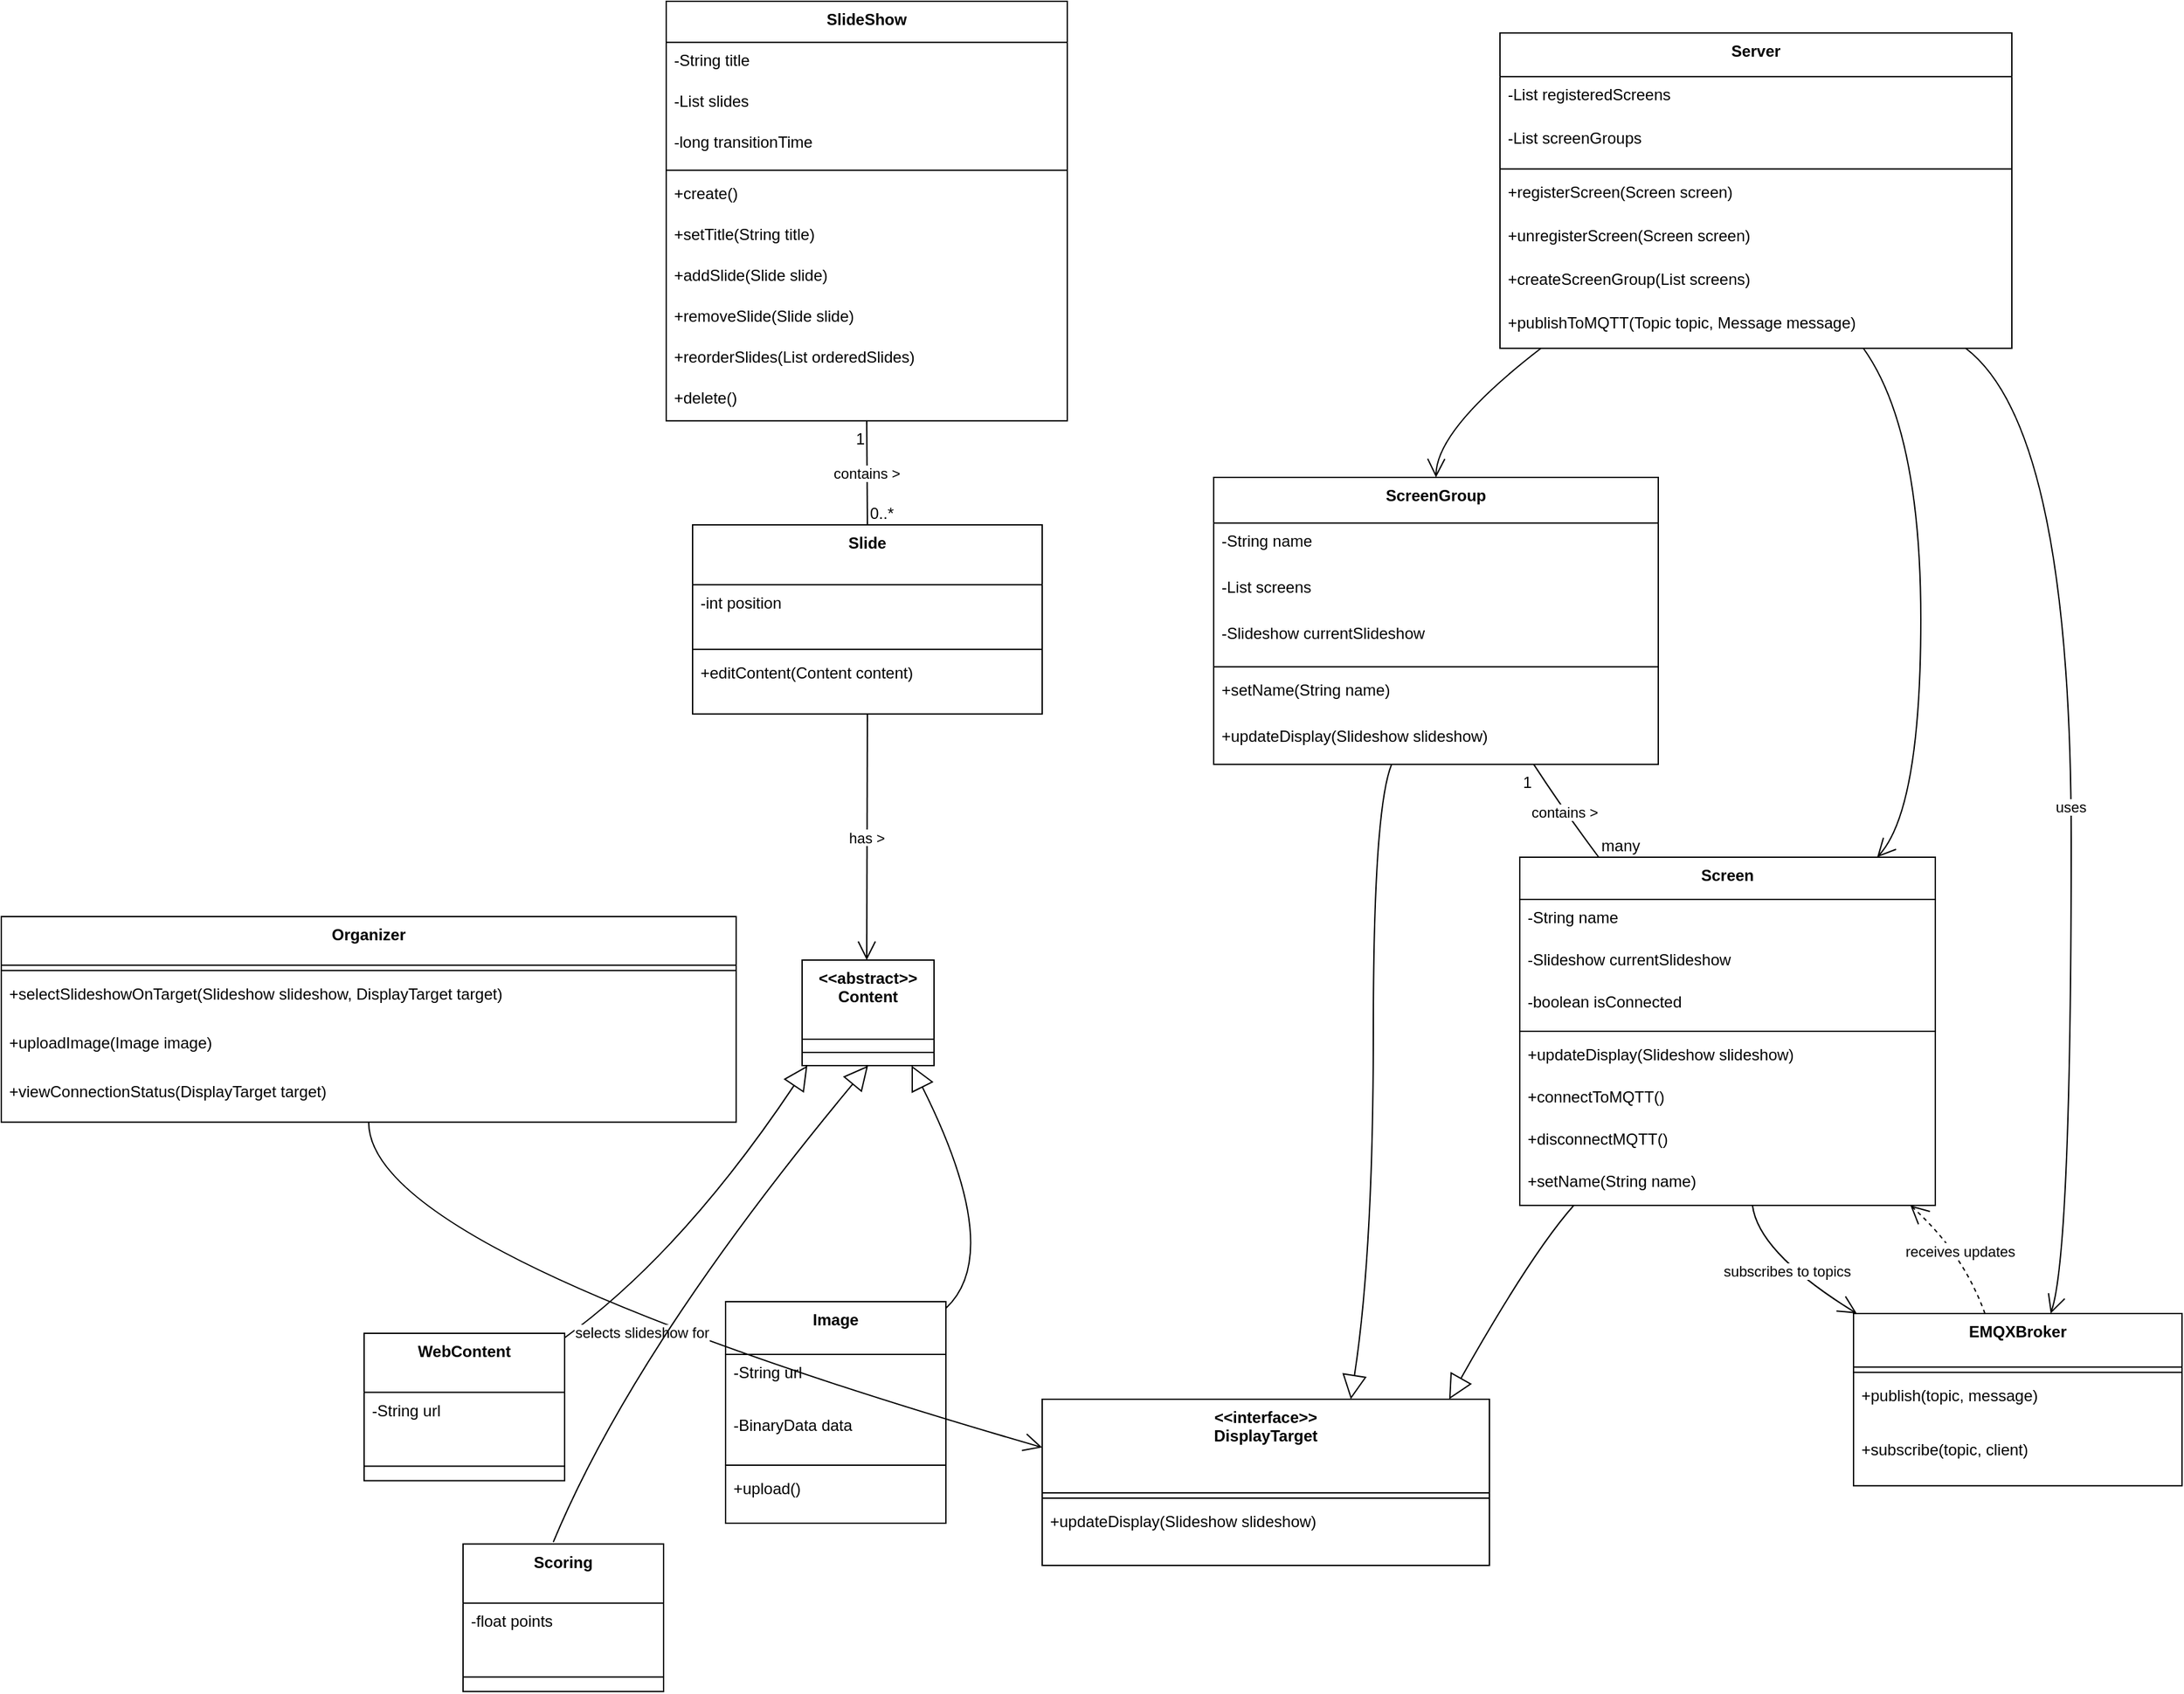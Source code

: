 <mxfile>
    <diagram name="Page-1" id="15hbr31VXypx7cOy8-67">
        <mxGraphModel dx="689" dy="897" grid="1" gridSize="10" guides="1" tooltips="1" connect="1" arrows="1" fold="1" page="1" pageScale="1" pageWidth="827" pageHeight="1169" math="0" shadow="0">
            <root>
                <mxCell id="0"/>
                <mxCell id="1" parent="0"/>
                <mxCell id="sfrHxqZx3CmKiHPUCH6u-130" value="Organizer" style="swimlane;fontStyle=1;align=center;verticalAlign=top;childLayout=stackLayout;horizontal=1;startSize=36.889;horizontalStack=0;resizeParent=1;resizeParentMax=0;resizeLast=0;collapsible=0;marginBottom=0;" parent="1" vertex="1">
                    <mxGeometry x="20" y="1854" width="557" height="155.889" as="geometry"/>
                </mxCell>
                <mxCell id="sfrHxqZx3CmKiHPUCH6u-131" style="line;strokeWidth=1;fillColor=none;align=left;verticalAlign=middle;spacingTop=-1;spacingLeft=3;spacingRight=3;rotatable=0;labelPosition=right;points=[];portConstraint=eastwest;strokeColor=inherit;" parent="sfrHxqZx3CmKiHPUCH6u-130" vertex="1">
                    <mxGeometry y="36.889" width="557" height="8" as="geometry"/>
                </mxCell>
                <mxCell id="sfrHxqZx3CmKiHPUCH6u-132" value="+selectSlideshowOnTarget(Slideshow slideshow, DisplayTarget target)" style="text;strokeColor=none;fillColor=none;align=left;verticalAlign=top;spacingLeft=4;spacingRight=4;overflow=hidden;rotatable=0;points=[[0,0.5],[1,0.5]];portConstraint=eastwest;" parent="sfrHxqZx3CmKiHPUCH6u-130" vertex="1">
                    <mxGeometry y="44.889" width="557" height="37" as="geometry"/>
                </mxCell>
                <mxCell id="sfrHxqZx3CmKiHPUCH6u-133" value="+uploadImage(Image image)" style="text;strokeColor=none;fillColor=none;align=left;verticalAlign=top;spacingLeft=4;spacingRight=4;overflow=hidden;rotatable=0;points=[[0,0.5],[1,0.5]];portConstraint=eastwest;" parent="sfrHxqZx3CmKiHPUCH6u-130" vertex="1">
                    <mxGeometry y="81.889" width="557" height="37" as="geometry"/>
                </mxCell>
                <mxCell id="sfrHxqZx3CmKiHPUCH6u-134" value="+viewConnectionStatus(DisplayTarget target)" style="text;strokeColor=none;fillColor=none;align=left;verticalAlign=top;spacingLeft=4;spacingRight=4;overflow=hidden;rotatable=0;points=[[0,0.5],[1,0.5]];portConstraint=eastwest;" parent="sfrHxqZx3CmKiHPUCH6u-130" vertex="1">
                    <mxGeometry y="118.889" width="557" height="37" as="geometry"/>
                </mxCell>
                <mxCell id="sfrHxqZx3CmKiHPUCH6u-135" value="SlideShow" style="swimlane;fontStyle=1;align=center;verticalAlign=top;childLayout=stackLayout;horizontal=1;startSize=31.111;horizontalStack=0;resizeParent=1;resizeParentMax=0;resizeLast=0;collapsible=0;marginBottom=0;" parent="1" vertex="1">
                    <mxGeometry x="524" y="1160" width="304" height="318.111" as="geometry"/>
                </mxCell>
                <mxCell id="sfrHxqZx3CmKiHPUCH6u-136" value="-String title" style="text;strokeColor=none;fillColor=none;align=left;verticalAlign=top;spacingLeft=4;spacingRight=4;overflow=hidden;rotatable=0;points=[[0,0.5],[1,0.5]];portConstraint=eastwest;" parent="sfrHxqZx3CmKiHPUCH6u-135" vertex="1">
                    <mxGeometry y="31.111" width="304" height="31" as="geometry"/>
                </mxCell>
                <mxCell id="sfrHxqZx3CmKiHPUCH6u-137" value="-List slides&#xa;&#xa;" style="text;strokeColor=none;fillColor=none;align=left;verticalAlign=top;spacingLeft=4;spacingRight=4;overflow=hidden;rotatable=0;points=[[0,0.5],[1,0.5]];portConstraint=eastwest;" parent="sfrHxqZx3CmKiHPUCH6u-135" vertex="1">
                    <mxGeometry y="62.111" width="304" height="31" as="geometry"/>
                </mxCell>
                <mxCell id="9" value="-long transitionTime" style="text;strokeColor=none;fillColor=none;align=left;verticalAlign=top;spacingLeft=4;spacingRight=4;overflow=hidden;rotatable=0;points=[[0,0.5],[1,0.5]];portConstraint=eastwest;" vertex="1" parent="sfrHxqZx3CmKiHPUCH6u-135">
                    <mxGeometry y="93.111" width="304" height="31" as="geometry"/>
                </mxCell>
                <mxCell id="sfrHxqZx3CmKiHPUCH6u-138" style="line;strokeWidth=1;fillColor=none;align=left;verticalAlign=middle;spacingTop=-1;spacingLeft=3;spacingRight=3;rotatable=0;labelPosition=right;points=[];portConstraint=eastwest;strokeColor=inherit;" parent="sfrHxqZx3CmKiHPUCH6u-135" vertex="1">
                    <mxGeometry y="124.111" width="304" height="8" as="geometry"/>
                </mxCell>
                <mxCell id="sfrHxqZx3CmKiHPUCH6u-139" value="+create()" style="text;strokeColor=none;fillColor=none;align=left;verticalAlign=top;spacingLeft=4;spacingRight=4;overflow=hidden;rotatable=0;points=[[0,0.5],[1,0.5]];portConstraint=eastwest;" parent="sfrHxqZx3CmKiHPUCH6u-135" vertex="1">
                    <mxGeometry y="132.111" width="304" height="31" as="geometry"/>
                </mxCell>
                <mxCell id="sfrHxqZx3CmKiHPUCH6u-140" value="+setTitle(String title)" style="text;strokeColor=none;fillColor=none;align=left;verticalAlign=top;spacingLeft=4;spacingRight=4;overflow=hidden;rotatable=0;points=[[0,0.5],[1,0.5]];portConstraint=eastwest;" parent="sfrHxqZx3CmKiHPUCH6u-135" vertex="1">
                    <mxGeometry y="163.111" width="304" height="31" as="geometry"/>
                </mxCell>
                <mxCell id="sfrHxqZx3CmKiHPUCH6u-141" value="+addSlide(Slide slide)" style="text;strokeColor=none;fillColor=none;align=left;verticalAlign=top;spacingLeft=4;spacingRight=4;overflow=hidden;rotatable=0;points=[[0,0.5],[1,0.5]];portConstraint=eastwest;" parent="sfrHxqZx3CmKiHPUCH6u-135" vertex="1">
                    <mxGeometry y="194.111" width="304" height="31" as="geometry"/>
                </mxCell>
                <mxCell id="sfrHxqZx3CmKiHPUCH6u-142" value="+removeSlide(Slide slide)" style="text;strokeColor=none;fillColor=none;align=left;verticalAlign=top;spacingLeft=4;spacingRight=4;overflow=hidden;rotatable=0;points=[[0,0.5],[1,0.5]];portConstraint=eastwest;" parent="sfrHxqZx3CmKiHPUCH6u-135" vertex="1">
                    <mxGeometry y="225.111" width="304" height="31" as="geometry"/>
                </mxCell>
                <mxCell id="sfrHxqZx3CmKiHPUCH6u-143" value="+reorderSlides(List orderedSlides)" style="text;strokeColor=none;fillColor=none;align=left;verticalAlign=top;spacingLeft=4;spacingRight=4;overflow=hidden;rotatable=0;points=[[0,0.5],[1,0.5]];portConstraint=eastwest;" parent="sfrHxqZx3CmKiHPUCH6u-135" vertex="1">
                    <mxGeometry y="256.111" width="304" height="31" as="geometry"/>
                </mxCell>
                <mxCell id="sfrHxqZx3CmKiHPUCH6u-144" value="+delete()" style="text;strokeColor=none;fillColor=none;align=left;verticalAlign=top;spacingLeft=4;spacingRight=4;overflow=hidden;rotatable=0;points=[[0,0.5],[1,0.5]];portConstraint=eastwest;" parent="sfrHxqZx3CmKiHPUCH6u-135" vertex="1">
                    <mxGeometry y="287.111" width="304" height="31" as="geometry"/>
                </mxCell>
                <mxCell id="sfrHxqZx3CmKiHPUCH6u-145" value="Slide" style="swimlane;fontStyle=1;align=center;verticalAlign=top;childLayout=stackLayout;horizontal=1;startSize=45.333;horizontalStack=0;resizeParent=1;resizeParentMax=0;resizeLast=0;collapsible=0;marginBottom=0;" parent="1" vertex="1">
                    <mxGeometry x="544" y="1557" width="265" height="143.333" as="geometry"/>
                </mxCell>
                <mxCell id="sfrHxqZx3CmKiHPUCH6u-146" value="-int position" style="text;strokeColor=none;fillColor=none;align=left;verticalAlign=top;spacingLeft=4;spacingRight=4;overflow=hidden;rotatable=0;points=[[0,0.5],[1,0.5]];portConstraint=eastwest;" parent="sfrHxqZx3CmKiHPUCH6u-145" vertex="1">
                    <mxGeometry y="45.333" width="265" height="45" as="geometry"/>
                </mxCell>
                <mxCell id="sfrHxqZx3CmKiHPUCH6u-147" style="line;strokeWidth=1;fillColor=none;align=left;verticalAlign=middle;spacingTop=-1;spacingLeft=3;spacingRight=3;rotatable=0;labelPosition=right;points=[];portConstraint=eastwest;strokeColor=inherit;" parent="sfrHxqZx3CmKiHPUCH6u-145" vertex="1">
                    <mxGeometry y="90.333" width="265" height="8" as="geometry"/>
                </mxCell>
                <mxCell id="sfrHxqZx3CmKiHPUCH6u-148" value="+editContent(Content content)" style="text;strokeColor=none;fillColor=none;align=left;verticalAlign=top;spacingLeft=4;spacingRight=4;overflow=hidden;rotatable=0;points=[[0,0.5],[1,0.5]];portConstraint=eastwest;" parent="sfrHxqZx3CmKiHPUCH6u-145" vertex="1">
                    <mxGeometry y="98.333" width="265" height="45" as="geometry"/>
                </mxCell>
                <mxCell id="sfrHxqZx3CmKiHPUCH6u-149" value="&lt;&lt;abstract&gt;&gt;&#xa;Content" style="swimlane;fontStyle=1;align=center;verticalAlign=top;childLayout=stackLayout;horizontal=1;startSize=60;horizontalStack=0;resizeParent=1;resizeParentMax=0;resizeLast=0;collapsible=0;marginBottom=0;" parent="1" vertex="1">
                    <mxGeometry x="627" y="1887" width="100" height="80" as="geometry"/>
                </mxCell>
                <mxCell id="sfrHxqZx3CmKiHPUCH6u-150" style="line;strokeWidth=1;fillColor=none;align=left;verticalAlign=middle;spacingTop=-1;spacingLeft=3;spacingRight=3;rotatable=0;labelPosition=right;points=[];portConstraint=eastwest;strokeColor=inherit;" parent="sfrHxqZx3CmKiHPUCH6u-149" vertex="1">
                    <mxGeometry y="60" width="100" height="20" as="geometry"/>
                </mxCell>
                <mxCell id="sfrHxqZx3CmKiHPUCH6u-151" value="WebContent" style="swimlane;fontStyle=1;align=center;verticalAlign=top;childLayout=stackLayout;horizontal=1;startSize=44.8;horizontalStack=0;resizeParent=1;resizeParentMax=0;resizeLast=0;collapsible=0;marginBottom=0;" parent="1" vertex="1">
                    <mxGeometry x="295" y="2170" width="152" height="111.8" as="geometry"/>
                </mxCell>
                <mxCell id="sfrHxqZx3CmKiHPUCH6u-152" value="-String url" style="text;strokeColor=none;fillColor=none;align=left;verticalAlign=top;spacingLeft=4;spacingRight=4;overflow=hidden;rotatable=0;points=[[0,0.5],[1,0.5]];portConstraint=eastwest;" parent="sfrHxqZx3CmKiHPUCH6u-151" vertex="1">
                    <mxGeometry y="44.8" width="152" height="45" as="geometry"/>
                </mxCell>
                <mxCell id="sfrHxqZx3CmKiHPUCH6u-153" style="line;strokeWidth=1;fillColor=none;align=left;verticalAlign=middle;spacingTop=-1;spacingLeft=3;spacingRight=3;rotatable=0;labelPosition=right;points=[];portConstraint=eastwest;strokeColor=inherit;" parent="sfrHxqZx3CmKiHPUCH6u-151" vertex="1">
                    <mxGeometry y="89.8" width="152" height="22" as="geometry"/>
                </mxCell>
                <mxCell id="sfrHxqZx3CmKiHPUCH6u-154" value="Image" style="swimlane;fontStyle=1;align=center;verticalAlign=top;childLayout=stackLayout;horizontal=1;startSize=40;horizontalStack=0;resizeParent=1;resizeParentMax=0;resizeLast=0;collapsible=0;marginBottom=0;" parent="1" vertex="1">
                    <mxGeometry x="569" y="2146" width="167" height="168" as="geometry"/>
                </mxCell>
                <mxCell id="sfrHxqZx3CmKiHPUCH6u-155" value="-String url" style="text;strokeColor=none;fillColor=none;align=left;verticalAlign=top;spacingLeft=4;spacingRight=4;overflow=hidden;rotatable=0;points=[[0,0.5],[1,0.5]];portConstraint=eastwest;" parent="sfrHxqZx3CmKiHPUCH6u-154" vertex="1">
                    <mxGeometry y="40" width="167" height="40" as="geometry"/>
                </mxCell>
                <mxCell id="sfrHxqZx3CmKiHPUCH6u-156" value="-BinaryData data" style="text;strokeColor=none;fillColor=none;align=left;verticalAlign=top;spacingLeft=4;spacingRight=4;overflow=hidden;rotatable=0;points=[[0,0.5],[1,0.5]];portConstraint=eastwest;" parent="sfrHxqZx3CmKiHPUCH6u-154" vertex="1">
                    <mxGeometry y="80" width="167" height="40" as="geometry"/>
                </mxCell>
                <mxCell id="sfrHxqZx3CmKiHPUCH6u-157" style="line;strokeWidth=1;fillColor=none;align=left;verticalAlign=middle;spacingTop=-1;spacingLeft=3;spacingRight=3;rotatable=0;labelPosition=right;points=[];portConstraint=eastwest;strokeColor=inherit;" parent="sfrHxqZx3CmKiHPUCH6u-154" vertex="1">
                    <mxGeometry y="120" width="167" height="8" as="geometry"/>
                </mxCell>
                <mxCell id="sfrHxqZx3CmKiHPUCH6u-158" value="+upload()" style="text;strokeColor=none;fillColor=none;align=left;verticalAlign=top;spacingLeft=4;spacingRight=4;overflow=hidden;rotatable=0;points=[[0,0.5],[1,0.5]];portConstraint=eastwest;" parent="sfrHxqZx3CmKiHPUCH6u-154" vertex="1">
                    <mxGeometry y="128" width="167" height="40" as="geometry"/>
                </mxCell>
                <mxCell id="sfrHxqZx3CmKiHPUCH6u-159" value="Screen" style="swimlane;fontStyle=1;align=center;verticalAlign=top;childLayout=stackLayout;horizontal=1;startSize=32;horizontalStack=0;resizeParent=1;resizeParentMax=0;resizeLast=0;collapsible=0;marginBottom=0;" parent="1" vertex="1">
                    <mxGeometry x="1171" y="1809" width="315" height="264" as="geometry"/>
                </mxCell>
                <mxCell id="sfrHxqZx3CmKiHPUCH6u-160" value="-String name" style="text;strokeColor=none;fillColor=none;align=left;verticalAlign=top;spacingLeft=4;spacingRight=4;overflow=hidden;rotatable=0;points=[[0,0.5],[1,0.5]];portConstraint=eastwest;" parent="sfrHxqZx3CmKiHPUCH6u-159" vertex="1">
                    <mxGeometry y="32" width="315" height="32" as="geometry"/>
                </mxCell>
                <mxCell id="sfrHxqZx3CmKiHPUCH6u-161" value="-Slideshow currentSlideshow" style="text;strokeColor=none;fillColor=none;align=left;verticalAlign=top;spacingLeft=4;spacingRight=4;overflow=hidden;rotatable=0;points=[[0,0.5],[1,0.5]];portConstraint=eastwest;" parent="sfrHxqZx3CmKiHPUCH6u-159" vertex="1">
                    <mxGeometry y="64" width="315" height="32" as="geometry"/>
                </mxCell>
                <mxCell id="sfrHxqZx3CmKiHPUCH6u-162" value="-boolean isConnected" style="text;strokeColor=none;fillColor=none;align=left;verticalAlign=top;spacingLeft=4;spacingRight=4;overflow=hidden;rotatable=0;points=[[0,0.5],[1,0.5]];portConstraint=eastwest;" parent="sfrHxqZx3CmKiHPUCH6u-159" vertex="1">
                    <mxGeometry y="96" width="315" height="32" as="geometry"/>
                </mxCell>
                <mxCell id="sfrHxqZx3CmKiHPUCH6u-163" style="line;strokeWidth=1;fillColor=none;align=left;verticalAlign=middle;spacingTop=-1;spacingLeft=3;spacingRight=3;rotatable=0;labelPosition=right;points=[];portConstraint=eastwest;strokeColor=inherit;" parent="sfrHxqZx3CmKiHPUCH6u-159" vertex="1">
                    <mxGeometry y="128" width="315" height="8" as="geometry"/>
                </mxCell>
                <mxCell id="sfrHxqZx3CmKiHPUCH6u-164" value="+updateDisplay(Slideshow slideshow)" style="text;strokeColor=none;fillColor=none;align=left;verticalAlign=top;spacingLeft=4;spacingRight=4;overflow=hidden;rotatable=0;points=[[0,0.5],[1,0.5]];portConstraint=eastwest;" parent="sfrHxqZx3CmKiHPUCH6u-159" vertex="1">
                    <mxGeometry y="136" width="315" height="32" as="geometry"/>
                </mxCell>
                <mxCell id="sfrHxqZx3CmKiHPUCH6u-165" value="+connectToMQTT()" style="text;strokeColor=none;fillColor=none;align=left;verticalAlign=top;spacingLeft=4;spacingRight=4;overflow=hidden;rotatable=0;points=[[0,0.5],[1,0.5]];portConstraint=eastwest;" parent="sfrHxqZx3CmKiHPUCH6u-159" vertex="1">
                    <mxGeometry y="168" width="315" height="32" as="geometry"/>
                </mxCell>
                <mxCell id="sfrHxqZx3CmKiHPUCH6u-166" value="+disconnectMQTT()" style="text;strokeColor=none;fillColor=none;align=left;verticalAlign=top;spacingLeft=4;spacingRight=4;overflow=hidden;rotatable=0;points=[[0,0.5],[1,0.5]];portConstraint=eastwest;" parent="sfrHxqZx3CmKiHPUCH6u-159" vertex="1">
                    <mxGeometry y="200" width="315" height="32" as="geometry"/>
                </mxCell>
                <mxCell id="sfrHxqZx3CmKiHPUCH6u-167" value="+setName(String name)" style="text;strokeColor=none;fillColor=none;align=left;verticalAlign=top;spacingLeft=4;spacingRight=4;overflow=hidden;rotatable=0;points=[[0,0.5],[1,0.5]];portConstraint=eastwest;" parent="sfrHxqZx3CmKiHPUCH6u-159" vertex="1">
                    <mxGeometry y="232" width="315" height="32" as="geometry"/>
                </mxCell>
                <mxCell id="sfrHxqZx3CmKiHPUCH6u-168" value="Server" style="swimlane;fontStyle=1;align=center;verticalAlign=top;childLayout=stackLayout;horizontal=1;startSize=33.143;horizontalStack=0;resizeParent=1;resizeParentMax=0;resizeLast=0;collapsible=0;marginBottom=0;" parent="1" vertex="1">
                    <mxGeometry x="1156" y="1184" width="388" height="239.143" as="geometry"/>
                </mxCell>
                <mxCell id="sfrHxqZx3CmKiHPUCH6u-169" value="-List registeredScreens" style="text;strokeColor=none;fillColor=none;align=left;verticalAlign=top;spacingLeft=4;spacingRight=4;overflow=hidden;rotatable=0;points=[[0,0.5],[1,0.5]];portConstraint=eastwest;" parent="sfrHxqZx3CmKiHPUCH6u-168" vertex="1">
                    <mxGeometry y="33.143" width="388" height="33" as="geometry"/>
                </mxCell>
                <mxCell id="sfrHxqZx3CmKiHPUCH6u-170" value="-List screenGroups" style="text;strokeColor=none;fillColor=none;align=left;verticalAlign=top;spacingLeft=4;spacingRight=4;overflow=hidden;rotatable=0;points=[[0,0.5],[1,0.5]];portConstraint=eastwest;" parent="sfrHxqZx3CmKiHPUCH6u-168" vertex="1">
                    <mxGeometry y="66.143" width="388" height="33" as="geometry"/>
                </mxCell>
                <mxCell id="sfrHxqZx3CmKiHPUCH6u-171" style="line;strokeWidth=1;fillColor=none;align=left;verticalAlign=middle;spacingTop=-1;spacingLeft=3;spacingRight=3;rotatable=0;labelPosition=right;points=[];portConstraint=eastwest;strokeColor=inherit;" parent="sfrHxqZx3CmKiHPUCH6u-168" vertex="1">
                    <mxGeometry y="99.143" width="388" height="8" as="geometry"/>
                </mxCell>
                <mxCell id="sfrHxqZx3CmKiHPUCH6u-172" value="+registerScreen(Screen screen)" style="text;strokeColor=none;fillColor=none;align=left;verticalAlign=top;spacingLeft=4;spacingRight=4;overflow=hidden;rotatable=0;points=[[0,0.5],[1,0.5]];portConstraint=eastwest;" parent="sfrHxqZx3CmKiHPUCH6u-168" vertex="1">
                    <mxGeometry y="107.143" width="388" height="33" as="geometry"/>
                </mxCell>
                <mxCell id="sfrHxqZx3CmKiHPUCH6u-173" value="+unregisterScreen(Screen screen)" style="text;strokeColor=none;fillColor=none;align=left;verticalAlign=top;spacingLeft=4;spacingRight=4;overflow=hidden;rotatable=0;points=[[0,0.5],[1,0.5]];portConstraint=eastwest;" parent="sfrHxqZx3CmKiHPUCH6u-168" vertex="1">
                    <mxGeometry y="140.143" width="388" height="33" as="geometry"/>
                </mxCell>
                <mxCell id="sfrHxqZx3CmKiHPUCH6u-174" value="+createScreenGroup(List screens)" style="text;strokeColor=none;fillColor=none;align=left;verticalAlign=top;spacingLeft=4;spacingRight=4;overflow=hidden;rotatable=0;points=[[0,0.5],[1,0.5]];portConstraint=eastwest;" parent="sfrHxqZx3CmKiHPUCH6u-168" vertex="1">
                    <mxGeometry y="173.143" width="388" height="33" as="geometry"/>
                </mxCell>
                <mxCell id="sfrHxqZx3CmKiHPUCH6u-175" value="+publishToMQTT(Topic topic, Message message)" style="text;strokeColor=none;fillColor=none;align=left;verticalAlign=top;spacingLeft=4;spacingRight=4;overflow=hidden;rotatable=0;points=[[0,0.5],[1,0.5]];portConstraint=eastwest;" parent="sfrHxqZx3CmKiHPUCH6u-168" vertex="1">
                    <mxGeometry y="206.143" width="388" height="33" as="geometry"/>
                </mxCell>
                <mxCell id="sfrHxqZx3CmKiHPUCH6u-176" value="ScreenGroup" style="swimlane;fontStyle=1;align=center;verticalAlign=top;childLayout=stackLayout;horizontal=1;startSize=34.667;horizontalStack=0;resizeParent=1;resizeParentMax=0;resizeLast=0;collapsible=0;marginBottom=0;" parent="1" vertex="1">
                    <mxGeometry x="939" y="1521" width="337" height="217.667" as="geometry"/>
                </mxCell>
                <mxCell id="sfrHxqZx3CmKiHPUCH6u-177" value="-String name" style="text;strokeColor=none;fillColor=none;align=left;verticalAlign=top;spacingLeft=4;spacingRight=4;overflow=hidden;rotatable=0;points=[[0,0.5],[1,0.5]];portConstraint=eastwest;" parent="sfrHxqZx3CmKiHPUCH6u-176" vertex="1">
                    <mxGeometry y="34.667" width="337" height="35" as="geometry"/>
                </mxCell>
                <mxCell id="sfrHxqZx3CmKiHPUCH6u-178" value="-List screens" style="text;strokeColor=none;fillColor=none;align=left;verticalAlign=top;spacingLeft=4;spacingRight=4;overflow=hidden;rotatable=0;points=[[0,0.5],[1,0.5]];portConstraint=eastwest;" parent="sfrHxqZx3CmKiHPUCH6u-176" vertex="1">
                    <mxGeometry y="69.667" width="337" height="35" as="geometry"/>
                </mxCell>
                <mxCell id="sfrHxqZx3CmKiHPUCH6u-179" value="-Slideshow currentSlideshow" style="text;strokeColor=none;fillColor=none;align=left;verticalAlign=top;spacingLeft=4;spacingRight=4;overflow=hidden;rotatable=0;points=[[0,0.5],[1,0.5]];portConstraint=eastwest;" parent="sfrHxqZx3CmKiHPUCH6u-176" vertex="1">
                    <mxGeometry y="104.667" width="337" height="35" as="geometry"/>
                </mxCell>
                <mxCell id="sfrHxqZx3CmKiHPUCH6u-180" style="line;strokeWidth=1;fillColor=none;align=left;verticalAlign=middle;spacingTop=-1;spacingLeft=3;spacingRight=3;rotatable=0;labelPosition=right;points=[];portConstraint=eastwest;strokeColor=inherit;" parent="sfrHxqZx3CmKiHPUCH6u-176" vertex="1">
                    <mxGeometry y="139.667" width="337" height="8" as="geometry"/>
                </mxCell>
                <mxCell id="sfrHxqZx3CmKiHPUCH6u-181" value="+setName(String name)" style="text;strokeColor=none;fillColor=none;align=left;verticalAlign=top;spacingLeft=4;spacingRight=4;overflow=hidden;rotatable=0;points=[[0,0.5],[1,0.5]];portConstraint=eastwest;" parent="sfrHxqZx3CmKiHPUCH6u-176" vertex="1">
                    <mxGeometry y="147.667" width="337" height="35" as="geometry"/>
                </mxCell>
                <mxCell id="sfrHxqZx3CmKiHPUCH6u-182" value="+updateDisplay(Slideshow slideshow)" style="text;strokeColor=none;fillColor=none;align=left;verticalAlign=top;spacingLeft=4;spacingRight=4;overflow=hidden;rotatable=0;points=[[0,0.5],[1,0.5]];portConstraint=eastwest;" parent="sfrHxqZx3CmKiHPUCH6u-176" vertex="1">
                    <mxGeometry y="182.667" width="337" height="35" as="geometry"/>
                </mxCell>
                <mxCell id="sfrHxqZx3CmKiHPUCH6u-183" value="&lt;&lt;interface&gt;&gt;&#xa;DisplayTarget" style="swimlane;fontStyle=1;align=center;verticalAlign=top;childLayout=stackLayout;horizontal=1;startSize=71;horizontalStack=0;resizeParent=1;resizeParentMax=0;resizeLast=0;collapsible=0;marginBottom=0;" parent="1" vertex="1">
                    <mxGeometry x="809" y="2220" width="339" height="126" as="geometry"/>
                </mxCell>
                <mxCell id="sfrHxqZx3CmKiHPUCH6u-184" style="line;strokeWidth=1;fillColor=none;align=left;verticalAlign=middle;spacingTop=-1;spacingLeft=3;spacingRight=3;rotatable=0;labelPosition=right;points=[];portConstraint=eastwest;strokeColor=inherit;" parent="sfrHxqZx3CmKiHPUCH6u-183" vertex="1">
                    <mxGeometry y="71" width="339" height="8" as="geometry"/>
                </mxCell>
                <mxCell id="sfrHxqZx3CmKiHPUCH6u-185" value="+updateDisplay(Slideshow slideshow)" style="text;strokeColor=none;fillColor=none;align=left;verticalAlign=top;spacingLeft=4;spacingRight=4;overflow=hidden;rotatable=0;points=[[0,0.5],[1,0.5]];portConstraint=eastwest;" parent="sfrHxqZx3CmKiHPUCH6u-183" vertex="1">
                    <mxGeometry y="79" width="339" height="47" as="geometry"/>
                </mxCell>
                <mxCell id="sfrHxqZx3CmKiHPUCH6u-186" value="EMQXBroker" style="swimlane;fontStyle=1;align=center;verticalAlign=top;childLayout=stackLayout;horizontal=1;startSize=40.571;horizontalStack=0;resizeParent=1;resizeParentMax=0;resizeLast=0;collapsible=0;marginBottom=0;" parent="1" vertex="1">
                    <mxGeometry x="1424" y="2155" width="249" height="130.571" as="geometry"/>
                </mxCell>
                <mxCell id="sfrHxqZx3CmKiHPUCH6u-187" style="line;strokeWidth=1;fillColor=none;align=left;verticalAlign=middle;spacingTop=-1;spacingLeft=3;spacingRight=3;rotatable=0;labelPosition=right;points=[];portConstraint=eastwest;strokeColor=inherit;" parent="sfrHxqZx3CmKiHPUCH6u-186" vertex="1">
                    <mxGeometry y="40.571" width="249" height="8" as="geometry"/>
                </mxCell>
                <mxCell id="sfrHxqZx3CmKiHPUCH6u-188" value="+publish(topic, message)" style="text;strokeColor=none;fillColor=none;align=left;verticalAlign=top;spacingLeft=4;spacingRight=4;overflow=hidden;rotatable=0;points=[[0,0.5],[1,0.5]];portConstraint=eastwest;" parent="sfrHxqZx3CmKiHPUCH6u-186" vertex="1">
                    <mxGeometry y="48.571" width="249" height="41" as="geometry"/>
                </mxCell>
                <mxCell id="sfrHxqZx3CmKiHPUCH6u-189" value="+subscribe(topic, client)" style="text;strokeColor=none;fillColor=none;align=left;verticalAlign=top;spacingLeft=4;spacingRight=4;overflow=hidden;rotatable=0;points=[[0,0.5],[1,0.5]];portConstraint=eastwest;" parent="sfrHxqZx3CmKiHPUCH6u-186" vertex="1">
                    <mxGeometry y="89.571" width="249" height="41" as="geometry"/>
                </mxCell>
                <mxCell id="sfrHxqZx3CmKiHPUCH6u-190" value="contains &gt;" style="curved=1;startArrow=none;endArrow=none;exitX=0.5;exitY=1;entryX=0.5;entryY=0;rounded=0;" parent="1" source="sfrHxqZx3CmKiHPUCH6u-135" target="sfrHxqZx3CmKiHPUCH6u-145" edge="1">
                    <mxGeometry relative="1" as="geometry">
                        <Array as="points"/>
                    </mxGeometry>
                </mxCell>
                <mxCell id="sfrHxqZx3CmKiHPUCH6u-191" value="1" style="edgeLabel;resizable=0;labelBackgroundColor=none;fontSize=12;align=right;verticalAlign=top;" parent="sfrHxqZx3CmKiHPUCH6u-190" vertex="1">
                    <mxGeometry x="-1" relative="1" as="geometry"/>
                </mxCell>
                <mxCell id="sfrHxqZx3CmKiHPUCH6u-192" value="0..*" style="edgeLabel;resizable=0;labelBackgroundColor=none;fontSize=12;align=left;verticalAlign=bottom;" parent="sfrHxqZx3CmKiHPUCH6u-190" vertex="1">
                    <mxGeometry x="1" relative="1" as="geometry"/>
                </mxCell>
                <mxCell id="sfrHxqZx3CmKiHPUCH6u-193" value="has &gt;" style="curved=1;startArrow=none;endArrow=open;endSize=12;exitX=0.5;exitY=1;entryX=0.49;entryY=0;rounded=0;" parent="1" source="sfrHxqZx3CmKiHPUCH6u-145" target="sfrHxqZx3CmKiHPUCH6u-149" edge="1">
                    <mxGeometry relative="1" as="geometry">
                        <Array as="points"/>
                    </mxGeometry>
                </mxCell>
                <mxCell id="sfrHxqZx3CmKiHPUCH6u-194" value="" style="curved=1;startArrow=block;startSize=16;startFill=0;endArrow=none;exitX=0.04;exitY=1;entryX=1;entryY=0.03;rounded=0;" parent="1" source="sfrHxqZx3CmKiHPUCH6u-149" target="sfrHxqZx3CmKiHPUCH6u-151" edge="1">
                    <mxGeometry relative="1" as="geometry">
                        <Array as="points">
                            <mxPoint x="536" y="2109"/>
                        </Array>
                    </mxGeometry>
                </mxCell>
                <mxCell id="sfrHxqZx3CmKiHPUCH6u-195" value="" style="curved=1;startArrow=block;startSize=16;startFill=0;endArrow=none;exitX=0.83;exitY=1;entryX=1;entryY=0.03;rounded=0;" parent="1" source="sfrHxqZx3CmKiHPUCH6u-149" target="sfrHxqZx3CmKiHPUCH6u-154" edge="1">
                    <mxGeometry relative="1" as="geometry">
                        <Array as="points">
                            <mxPoint x="781" y="2109"/>
                        </Array>
                    </mxGeometry>
                </mxCell>
                <mxCell id="sfrHxqZx3CmKiHPUCH6u-196" value="selects slideshow for" style="curved=1;startArrow=none;endArrow=open;endSize=12;exitX=0.5;exitY=1;entryX=0;entryY=0.29;rounded=0;" parent="1" source="sfrHxqZx3CmKiHPUCH6u-130" target="sfrHxqZx3CmKiHPUCH6u-183" edge="1">
                    <mxGeometry relative="1" as="geometry">
                        <Array as="points">
                            <mxPoint x="298" y="2109"/>
                        </Array>
                    </mxGeometry>
                </mxCell>
                <mxCell id="sfrHxqZx3CmKiHPUCH6u-197" value="" style="curved=1;startArrow=none;endArrow=block;endSize=16;endFill=0;exitX=0.13;exitY=1;entryX=0.91;entryY=0;rounded=0;" parent="1" source="sfrHxqZx3CmKiHPUCH6u-159" target="sfrHxqZx3CmKiHPUCH6u-183" edge="1">
                    <mxGeometry relative="1" as="geometry">
                        <Array as="points">
                            <mxPoint x="1180" y="2109"/>
                        </Array>
                    </mxGeometry>
                </mxCell>
                <mxCell id="sfrHxqZx3CmKiHPUCH6u-198" value="" style="curved=1;startArrow=none;endArrow=block;endSize=16;endFill=0;exitX=0.4;exitY=1;entryX=0.69;entryY=0;rounded=0;" parent="1" source="sfrHxqZx3CmKiHPUCH6u-176" target="sfrHxqZx3CmKiHPUCH6u-183" edge="1">
                    <mxGeometry relative="1" as="geometry">
                        <Array as="points">
                            <mxPoint x="1060" y="1773"/>
                            <mxPoint x="1060" y="2109"/>
                        </Array>
                    </mxGeometry>
                </mxCell>
                <mxCell id="sfrHxqZx3CmKiHPUCH6u-199" value="contains &gt;" style="curved=1;startArrow=none;endArrow=none;exitX=0.72;exitY=1;entryX=0.19;entryY=0;rounded=0;" parent="1" source="sfrHxqZx3CmKiHPUCH6u-176" target="sfrHxqZx3CmKiHPUCH6u-159" edge="1">
                    <mxGeometry relative="1" as="geometry">
                        <Array as="points">
                            <mxPoint x="1204" y="1773"/>
                        </Array>
                    </mxGeometry>
                </mxCell>
                <mxCell id="sfrHxqZx3CmKiHPUCH6u-200" value="1" style="edgeLabel;resizable=0;labelBackgroundColor=none;fontSize=12;align=right;verticalAlign=top;" parent="sfrHxqZx3CmKiHPUCH6u-199" vertex="1">
                    <mxGeometry x="-1" relative="1" as="geometry"/>
                </mxCell>
                <mxCell id="sfrHxqZx3CmKiHPUCH6u-201" value="many" style="edgeLabel;resizable=0;labelBackgroundColor=none;fontSize=12;align=left;verticalAlign=bottom;" parent="sfrHxqZx3CmKiHPUCH6u-199" vertex="1">
                    <mxGeometry x="1" relative="1" as="geometry"/>
                </mxCell>
                <mxCell id="sfrHxqZx3CmKiHPUCH6u-202" value="" style="curved=1;startArrow=none;endArrow=open;endSize=12;exitX=0.08;exitY=1;entryX=0.5;entryY=0;rounded=0;" parent="1" source="sfrHxqZx3CmKiHPUCH6u-168" target="sfrHxqZx3CmKiHPUCH6u-176" edge="1">
                    <mxGeometry relative="1" as="geometry">
                        <Array as="points">
                            <mxPoint x="1108" y="1484"/>
                        </Array>
                    </mxGeometry>
                </mxCell>
                <mxCell id="sfrHxqZx3CmKiHPUCH6u-203" value="" style="curved=1;startArrow=none;endArrow=open;endSize=12;exitX=0.71;exitY=1;entryX=0.86;entryY=0;rounded=0;" parent="1" source="sfrHxqZx3CmKiHPUCH6u-168" target="sfrHxqZx3CmKiHPUCH6u-159" edge="1">
                    <mxGeometry relative="1" as="geometry">
                        <Array as="points">
                            <mxPoint x="1475" y="1484"/>
                            <mxPoint x="1475" y="1773"/>
                        </Array>
                    </mxGeometry>
                </mxCell>
                <mxCell id="sfrHxqZx3CmKiHPUCH6u-204" value="uses" style="curved=1;startArrow=none;endArrow=open;endSize=12;exitX=0.91;exitY=1;entryX=0.6;entryY=0;rounded=0;" parent="1" source="sfrHxqZx3CmKiHPUCH6u-168" target="sfrHxqZx3CmKiHPUCH6u-186" edge="1">
                    <mxGeometry relative="1" as="geometry">
                        <Array as="points">
                            <mxPoint x="1589" y="1484"/>
                            <mxPoint x="1589" y="2109"/>
                        </Array>
                    </mxGeometry>
                </mxCell>
                <mxCell id="sfrHxqZx3CmKiHPUCH6u-205" value="subscribes to topics" style="curved=1;startArrow=none;endArrow=open;endSize=12;exitX=0.56;exitY=1;entryX=0.01;entryY=0;rounded=0;" parent="1" source="sfrHxqZx3CmKiHPUCH6u-159" target="sfrHxqZx3CmKiHPUCH6u-186" edge="1">
                    <mxGeometry relative="1" as="geometry">
                        <Array as="points">
                            <mxPoint x="1352" y="2109"/>
                        </Array>
                    </mxGeometry>
                </mxCell>
                <mxCell id="sfrHxqZx3CmKiHPUCH6u-206" value="receives updates" style="curved=1;dashed=1;startArrow=none;endArrow=open;endSize=12;exitX=0.4;exitY=0;entryX=0.94;entryY=1;rounded=0;" parent="1" source="sfrHxqZx3CmKiHPUCH6u-186" target="sfrHxqZx3CmKiHPUCH6u-159" edge="1">
                    <mxGeometry relative="1" as="geometry">
                        <Array as="points">
                            <mxPoint x="1507" y="2109"/>
                        </Array>
                    </mxGeometry>
                </mxCell>
                <mxCell id="5" value="Scoring" style="swimlane;fontStyle=1;align=center;verticalAlign=top;childLayout=stackLayout;horizontal=1;startSize=44.8;horizontalStack=0;resizeParent=1;resizeParentMax=0;resizeLast=0;collapsible=0;marginBottom=0;" vertex="1" parent="1">
                    <mxGeometry x="370" y="2329.8" width="152" height="111.8" as="geometry"/>
                </mxCell>
                <mxCell id="6" value="-float points" style="text;strokeColor=none;fillColor=none;align=left;verticalAlign=top;spacingLeft=4;spacingRight=4;overflow=hidden;rotatable=0;points=[[0,0.5],[1,0.5]];portConstraint=eastwest;" vertex="1" parent="5">
                    <mxGeometry y="44.8" width="152" height="45" as="geometry"/>
                </mxCell>
                <mxCell id="7" style="line;strokeWidth=1;fillColor=none;align=left;verticalAlign=middle;spacingTop=-1;spacingLeft=3;spacingRight=3;rotatable=0;labelPosition=right;points=[];portConstraint=eastwest;strokeColor=inherit;" vertex="1" parent="5">
                    <mxGeometry y="89.8" width="152" height="22" as="geometry"/>
                </mxCell>
                <mxCell id="8" value="" style="curved=1;startArrow=block;startSize=16;startFill=0;endArrow=none;exitX=0.5;exitY=1;entryX=0.45;entryY=-0.013;rounded=0;exitDx=0;exitDy=0;entryDx=0;entryDy=0;entryPerimeter=0;" edge="1" parent="1" target="5" source="sfrHxqZx3CmKiHPUCH6u-149">
                    <mxGeometry relative="1" as="geometry">
                        <Array as="points">
                            <mxPoint x="500" y="2180"/>
                        </Array>
                        <mxPoint x="731" y="2090" as="sourcePoint"/>
                    </mxGeometry>
                </mxCell>
            </root>
        </mxGraphModel>
    </diagram>
</mxfile>